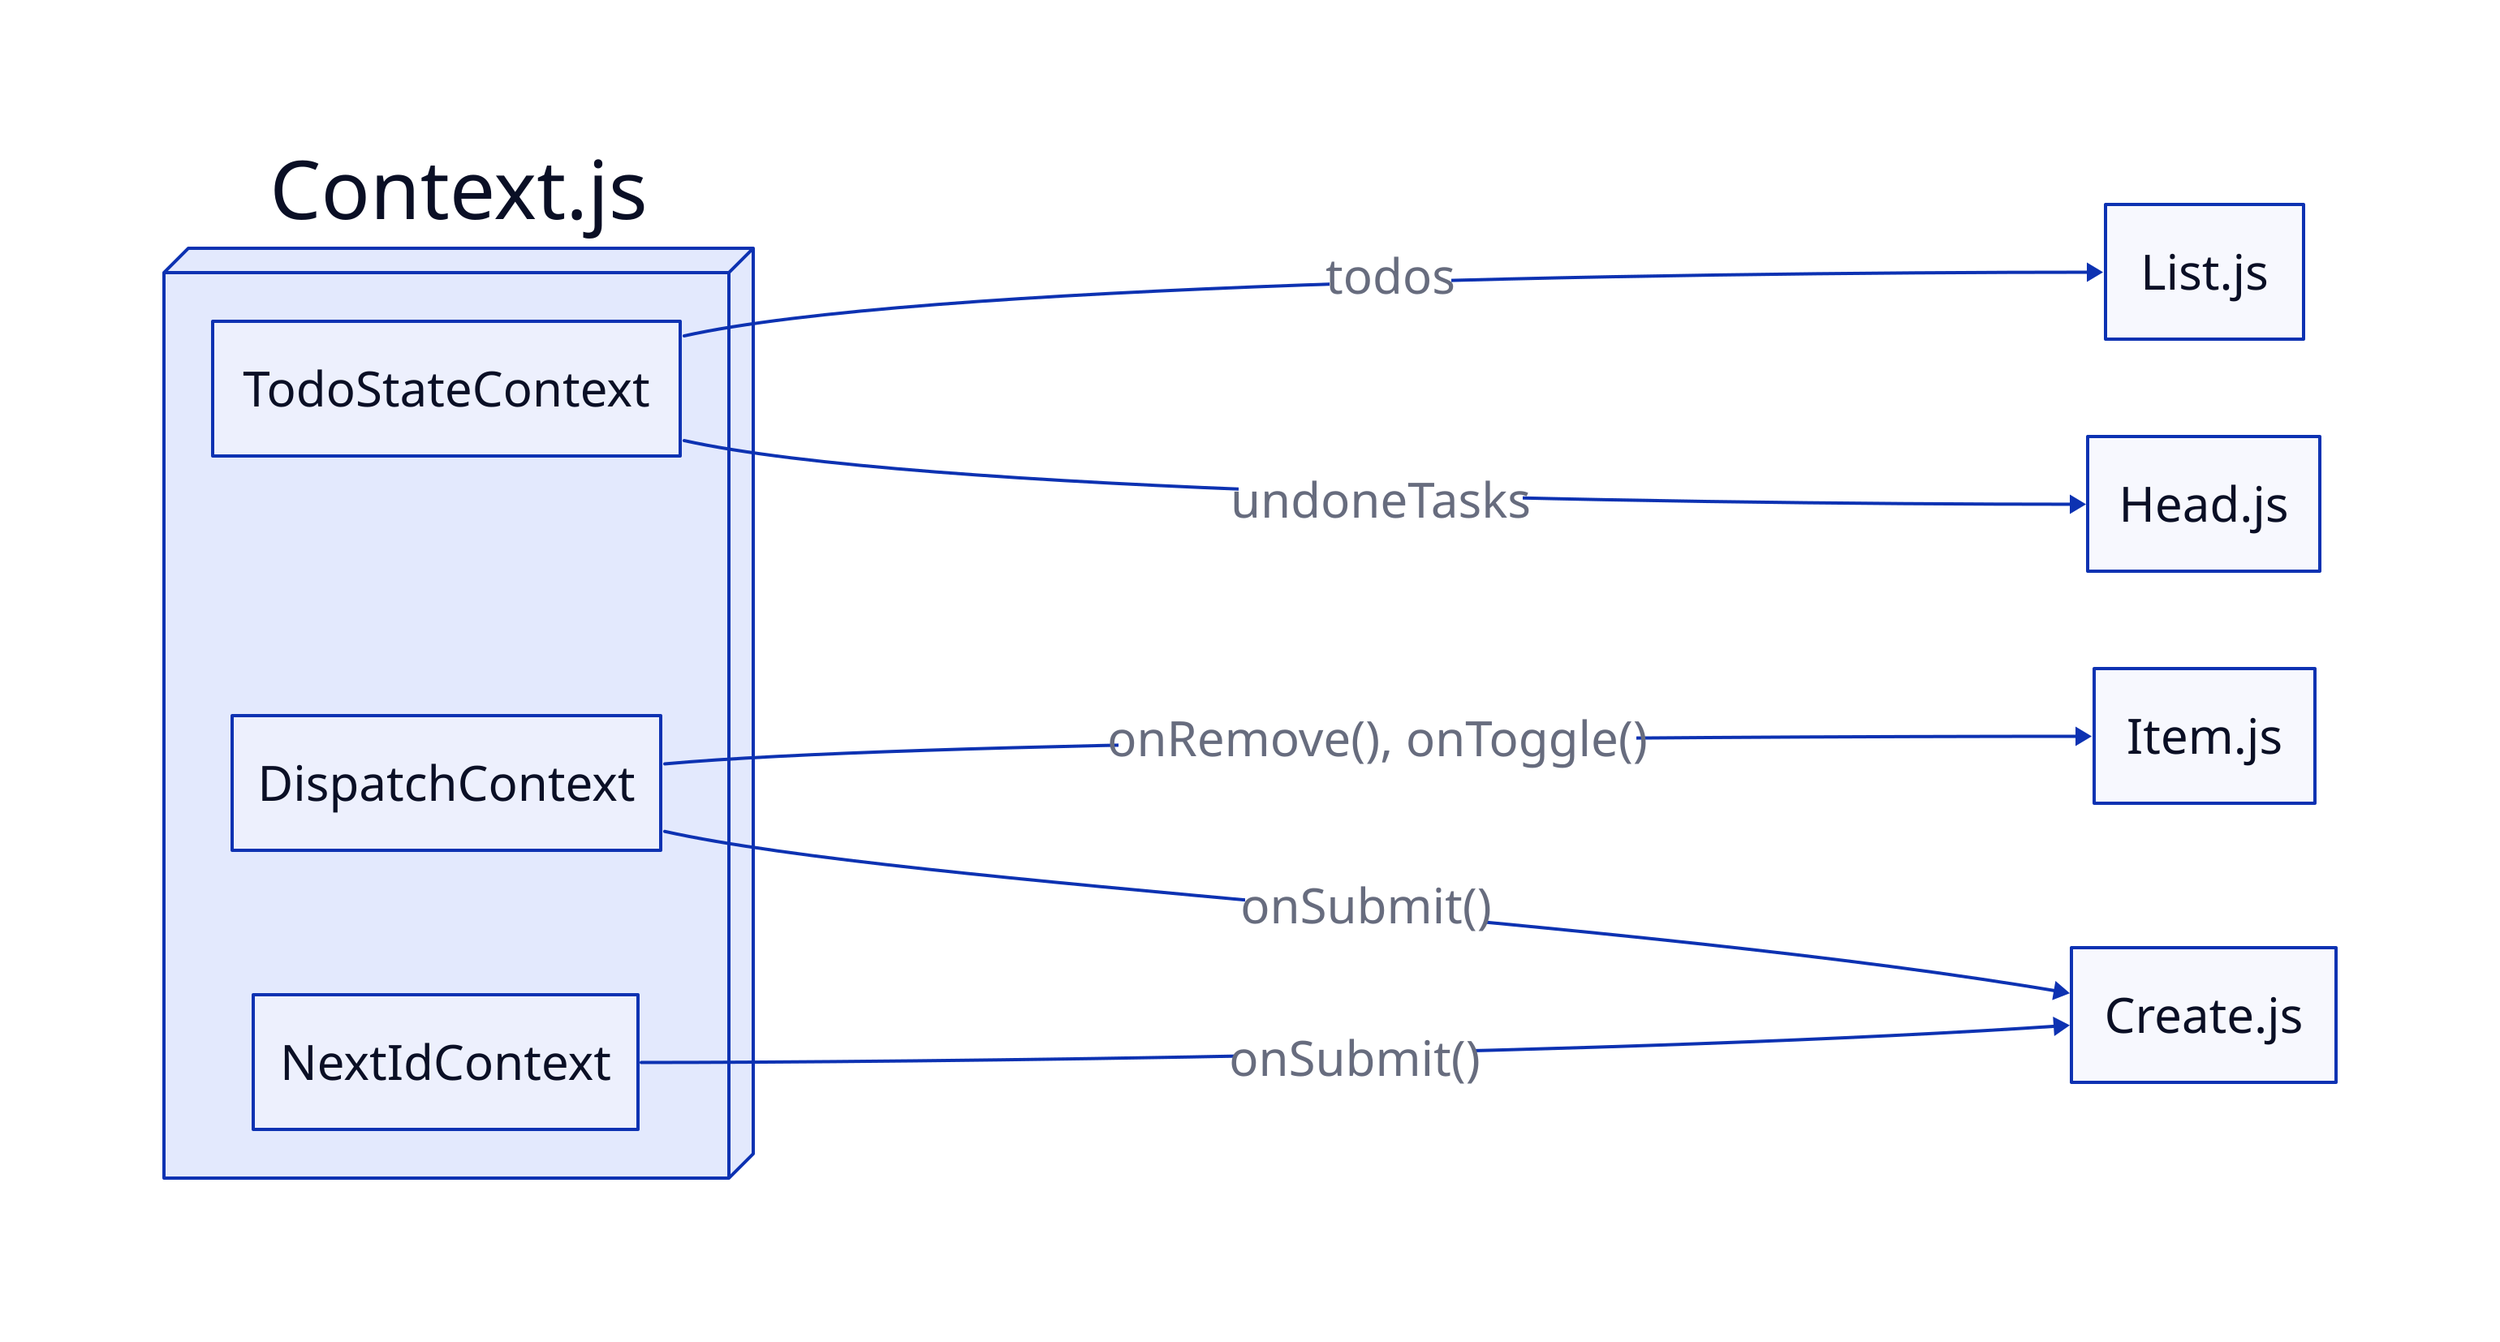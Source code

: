# Settings
direction: right

# Item Declaration
head: Head.js {
  style: {
    font-size: 30
  }
}

item: Item.js {
  style: {
    font-size: 30
  }
}
create: Create.js {
  style: {
    font-size: 30
  }
}
list: List.js {
  style: {
    font-size: 30
  }
}
context: Context.js {
  style: {
    font-size: 50
  }
}

# Design
context.style.3d: true
context.todostate: TodoStateContext {
  style: {
    font-size: 30
  }
}
context.dispatchstate: DispatchContext {
  style: {
    font-size: 30
  }
}
context.nextidstate: NextIdContext {
  style: {
    font-size: 30
  }
}

# Diagrams 
context.todostate -> head: undoneTasks {
  style: {
    font-size: 30
    bold: true
  }
}

context.todostate -> list: todos {
  style: {
    font-size: 30
    bold: true
  }
}

context.dispatchstate -> create: onSubmit() {
  style: {
    font-size: 30
    bold: true
  }
}
context.dispatchstate -> item: onRemove(), onToggle() {
  style: {
    font-size: 30
    bold: true
  }
}

context.nextidstate -> create: onSubmit() {
  style: {
    font-size: 30
    bold: true
  }
}

